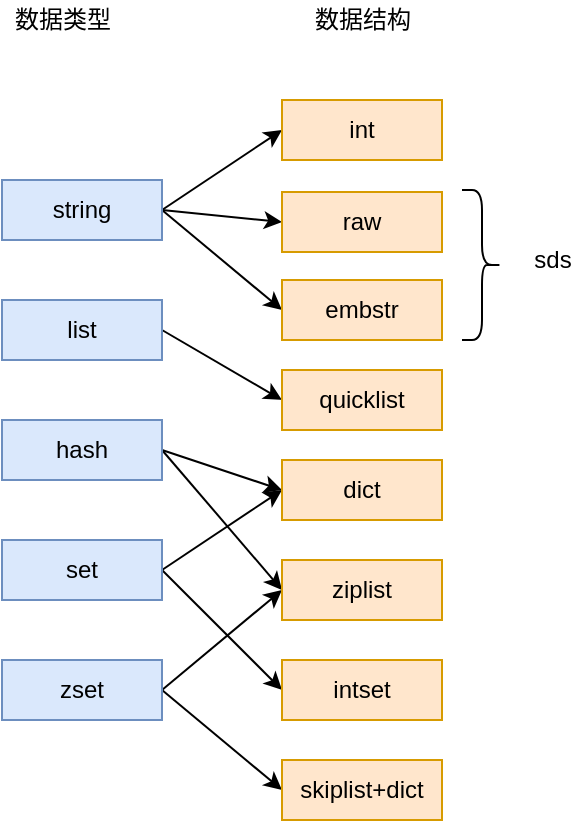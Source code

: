 <mxfile version="15.4.0" type="device"><diagram id="KEDOnN_ILwEB0CF5FhTY" name="第 1 页"><mxGraphModel dx="946" dy="626" grid="1" gridSize="10" guides="1" tooltips="1" connect="1" arrows="1" fold="1" page="1" pageScale="1" pageWidth="827" pageHeight="1169" math="0" shadow="0"><root><mxCell id="0"/><mxCell id="1" parent="0"/><mxCell id="uv3KcL_8xL287ze_jHqG-15" style="rounded=0;orthogonalLoop=1;jettySize=auto;html=1;exitX=1;exitY=0.5;exitDx=0;exitDy=0;entryX=0;entryY=0.5;entryDx=0;entryDy=0;" edge="1" parent="1" source="uv3KcL_8xL287ze_jHqG-1" target="uv3KcL_8xL287ze_jHqG-6"><mxGeometry relative="1" as="geometry"/></mxCell><mxCell id="uv3KcL_8xL287ze_jHqG-16" style="edgeStyle=none;rounded=0;orthogonalLoop=1;jettySize=auto;html=1;exitX=1;exitY=0.5;exitDx=0;exitDy=0;entryX=0;entryY=0.5;entryDx=0;entryDy=0;" edge="1" parent="1" source="uv3KcL_8xL287ze_jHqG-1" target="uv3KcL_8xL287ze_jHqG-7"><mxGeometry relative="1" as="geometry"/></mxCell><mxCell id="uv3KcL_8xL287ze_jHqG-17" style="edgeStyle=none;rounded=0;orthogonalLoop=1;jettySize=auto;html=1;exitX=1;exitY=0.5;exitDx=0;exitDy=0;entryX=0;entryY=0.5;entryDx=0;entryDy=0;" edge="1" parent="1" source="uv3KcL_8xL287ze_jHqG-1" target="uv3KcL_8xL287ze_jHqG-8"><mxGeometry relative="1" as="geometry"/></mxCell><mxCell id="uv3KcL_8xL287ze_jHqG-1" value="string" style="rounded=0;whiteSpace=wrap;html=1;fillColor=#dae8fc;strokeColor=#6c8ebf;" vertex="1" parent="1"><mxGeometry x="60" y="170" width="80" height="30" as="geometry"/></mxCell><mxCell id="uv3KcL_8xL287ze_jHqG-18" style="edgeStyle=none;rounded=0;orthogonalLoop=1;jettySize=auto;html=1;exitX=1;exitY=0.5;exitDx=0;exitDy=0;entryX=0;entryY=0.5;entryDx=0;entryDy=0;" edge="1" parent="1" source="uv3KcL_8xL287ze_jHqG-2" target="uv3KcL_8xL287ze_jHqG-9"><mxGeometry relative="1" as="geometry"/></mxCell><mxCell id="uv3KcL_8xL287ze_jHqG-2" value="list" style="rounded=0;whiteSpace=wrap;html=1;fillColor=#dae8fc;strokeColor=#6c8ebf;" vertex="1" parent="1"><mxGeometry x="60" y="230" width="80" height="30" as="geometry"/></mxCell><mxCell id="uv3KcL_8xL287ze_jHqG-19" style="edgeStyle=none;rounded=0;orthogonalLoop=1;jettySize=auto;html=1;exitX=1;exitY=0.5;exitDx=0;exitDy=0;entryX=0;entryY=0.5;entryDx=0;entryDy=0;" edge="1" parent="1" source="uv3KcL_8xL287ze_jHqG-3" target="uv3KcL_8xL287ze_jHqG-10"><mxGeometry relative="1" as="geometry"/></mxCell><mxCell id="uv3KcL_8xL287ze_jHqG-20" style="edgeStyle=none;rounded=0;orthogonalLoop=1;jettySize=auto;html=1;exitX=1;exitY=0.5;exitDx=0;exitDy=0;entryX=0;entryY=0.5;entryDx=0;entryDy=0;" edge="1" parent="1" source="uv3KcL_8xL287ze_jHqG-3" target="uv3KcL_8xL287ze_jHqG-11"><mxGeometry relative="1" as="geometry"/></mxCell><mxCell id="uv3KcL_8xL287ze_jHqG-3" value="hash" style="rounded=0;whiteSpace=wrap;html=1;fillColor=#dae8fc;strokeColor=#6c8ebf;" vertex="1" parent="1"><mxGeometry x="60" y="290" width="80" height="30" as="geometry"/></mxCell><mxCell id="uv3KcL_8xL287ze_jHqG-21" style="edgeStyle=none;rounded=0;orthogonalLoop=1;jettySize=auto;html=1;exitX=1;exitY=0.5;exitDx=0;exitDy=0;entryX=0;entryY=0.5;entryDx=0;entryDy=0;" edge="1" parent="1" source="uv3KcL_8xL287ze_jHqG-4" target="uv3KcL_8xL287ze_jHqG-10"><mxGeometry relative="1" as="geometry"/></mxCell><mxCell id="uv3KcL_8xL287ze_jHqG-22" style="edgeStyle=none;rounded=0;orthogonalLoop=1;jettySize=auto;html=1;exitX=1;exitY=0.5;exitDx=0;exitDy=0;entryX=0;entryY=0.5;entryDx=0;entryDy=0;" edge="1" parent="1" source="uv3KcL_8xL287ze_jHqG-4" target="uv3KcL_8xL287ze_jHqG-12"><mxGeometry relative="1" as="geometry"/></mxCell><mxCell id="uv3KcL_8xL287ze_jHqG-4" value="set" style="rounded=0;whiteSpace=wrap;html=1;fillColor=#dae8fc;strokeColor=#6c8ebf;" vertex="1" parent="1"><mxGeometry x="60" y="350" width="80" height="30" as="geometry"/></mxCell><mxCell id="uv3KcL_8xL287ze_jHqG-23" style="edgeStyle=none;rounded=0;orthogonalLoop=1;jettySize=auto;html=1;exitX=1;exitY=0.5;exitDx=0;exitDy=0;entryX=0;entryY=0.5;entryDx=0;entryDy=0;" edge="1" parent="1" source="uv3KcL_8xL287ze_jHqG-5" target="uv3KcL_8xL287ze_jHqG-13"><mxGeometry relative="1" as="geometry"/></mxCell><mxCell id="uv3KcL_8xL287ze_jHqG-24" style="edgeStyle=none;rounded=0;orthogonalLoop=1;jettySize=auto;html=1;exitX=1;exitY=0.5;exitDx=0;exitDy=0;entryX=0;entryY=0.5;entryDx=0;entryDy=0;" edge="1" parent="1" source="uv3KcL_8xL287ze_jHqG-5" target="uv3KcL_8xL287ze_jHqG-11"><mxGeometry relative="1" as="geometry"/></mxCell><mxCell id="uv3KcL_8xL287ze_jHqG-5" value="zset" style="rounded=0;whiteSpace=wrap;html=1;fillColor=#dae8fc;strokeColor=#6c8ebf;" vertex="1" parent="1"><mxGeometry x="60" y="410" width="80" height="30" as="geometry"/></mxCell><mxCell id="uv3KcL_8xL287ze_jHqG-6" value="int" style="rounded=0;whiteSpace=wrap;html=1;fillColor=#ffe6cc;strokeColor=#d79b00;" vertex="1" parent="1"><mxGeometry x="200" y="130" width="80" height="30" as="geometry"/></mxCell><mxCell id="uv3KcL_8xL287ze_jHqG-7" value="raw" style="rounded=0;whiteSpace=wrap;html=1;fillColor=#ffe6cc;strokeColor=#d79b00;" vertex="1" parent="1"><mxGeometry x="200" y="176" width="80" height="30" as="geometry"/></mxCell><mxCell id="uv3KcL_8xL287ze_jHqG-8" value="embstr" style="rounded=0;whiteSpace=wrap;html=1;fillColor=#ffe6cc;strokeColor=#d79b00;" vertex="1" parent="1"><mxGeometry x="200" y="220" width="80" height="30" as="geometry"/></mxCell><mxCell id="uv3KcL_8xL287ze_jHqG-9" value="quicklist" style="rounded=0;whiteSpace=wrap;html=1;fillColor=#ffe6cc;strokeColor=#d79b00;" vertex="1" parent="1"><mxGeometry x="200" y="265" width="80" height="30" as="geometry"/></mxCell><mxCell id="uv3KcL_8xL287ze_jHqG-10" value="dict" style="rounded=0;whiteSpace=wrap;html=1;fillColor=#ffe6cc;strokeColor=#d79b00;" vertex="1" parent="1"><mxGeometry x="200" y="310" width="80" height="30" as="geometry"/></mxCell><mxCell id="uv3KcL_8xL287ze_jHqG-11" value="ziplist" style="rounded=0;whiteSpace=wrap;html=1;fillColor=#ffe6cc;strokeColor=#d79b00;" vertex="1" parent="1"><mxGeometry x="200" y="360" width="80" height="30" as="geometry"/></mxCell><mxCell id="uv3KcL_8xL287ze_jHqG-12" value="intset" style="rounded=0;whiteSpace=wrap;html=1;fillColor=#ffe6cc;strokeColor=#d79b00;" vertex="1" parent="1"><mxGeometry x="200" y="410" width="80" height="30" as="geometry"/></mxCell><mxCell id="uv3KcL_8xL287ze_jHqG-13" value="skiplist+dict" style="rounded=0;whiteSpace=wrap;html=1;fillColor=#ffe6cc;strokeColor=#d79b00;" vertex="1" parent="1"><mxGeometry x="200" y="460" width="80" height="30" as="geometry"/></mxCell><mxCell id="uv3KcL_8xL287ze_jHqG-25" value="数据类型" style="text;html=1;align=center;verticalAlign=middle;resizable=0;points=[];autosize=1;strokeColor=none;fillColor=none;" vertex="1" parent="1"><mxGeometry x="60" y="80" width="60" height="20" as="geometry"/></mxCell><mxCell id="uv3KcL_8xL287ze_jHqG-26" value="数据结构" style="text;html=1;align=center;verticalAlign=middle;resizable=0;points=[];autosize=1;strokeColor=none;fillColor=none;" vertex="1" parent="1"><mxGeometry x="210" y="80" width="60" height="20" as="geometry"/></mxCell><mxCell id="uv3KcL_8xL287ze_jHqG-29" value="" style="shape=curlyBracket;whiteSpace=wrap;html=1;rounded=1;flipH=1;" vertex="1" parent="1"><mxGeometry x="290" y="175" width="20" height="75" as="geometry"/></mxCell><mxCell id="uv3KcL_8xL287ze_jHqG-30" value="sds" style="text;html=1;align=center;verticalAlign=middle;resizable=0;points=[];autosize=1;strokeColor=none;fillColor=none;" vertex="1" parent="1"><mxGeometry x="320" y="200" width="30" height="20" as="geometry"/></mxCell></root></mxGraphModel></diagram></mxfile>